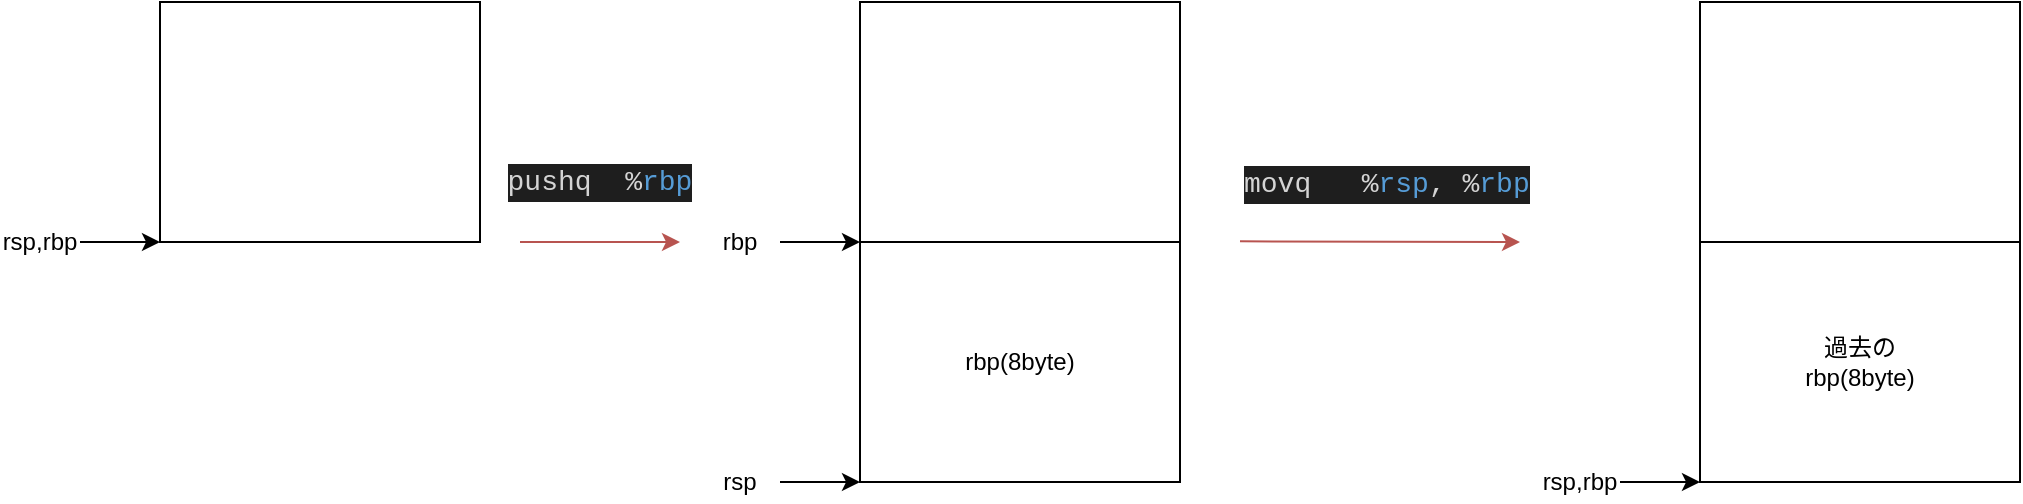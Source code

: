 <mxfile version="14.1.8" type="device" pages="3"><diagram id="VL-cCczWUQ6NbSjAykeg" name="ページ1"><mxGraphModel dx="1422" dy="822" grid="1" gridSize="10" guides="1" tooltips="1" connect="1" arrows="1" fold="1" page="1" pageScale="1" pageWidth="827" pageHeight="1169" math="0" shadow="0"><root><mxCell id="0"/><mxCell id="1" parent="0"/><mxCell id="MfqrNq3b51FhfE7XRnza-1" value="" style="rounded=0;whiteSpace=wrap;html=1;" vertex="1" parent="1"><mxGeometry x="80" y="200" width="160" height="120" as="geometry"/></mxCell><mxCell id="MfqrNq3b51FhfE7XRnza-4" value="" style="endArrow=classic;html=1;" edge="1" parent="1"><mxGeometry width="50" height="50" relative="1" as="geometry"><mxPoint x="40" y="320" as="sourcePoint"/><mxPoint x="80" y="320" as="targetPoint"/></mxGeometry></mxCell><mxCell id="MfqrNq3b51FhfE7XRnza-5" value="rsp,rbp" style="text;html=1;strokeColor=none;fillColor=none;align=center;verticalAlign=middle;whiteSpace=wrap;rounded=0;" vertex="1" parent="1"><mxGeometry y="310" width="40" height="20" as="geometry"/></mxCell><mxCell id="MfqrNq3b51FhfE7XRnza-6" value="" style="endArrow=classic;html=1;fillColor=#f8cecc;strokeColor=#b85450;" edge="1" parent="1"><mxGeometry width="50" height="50" relative="1" as="geometry"><mxPoint x="260" y="320" as="sourcePoint"/><mxPoint x="340" y="320" as="targetPoint"/></mxGeometry></mxCell><mxCell id="MfqrNq3b51FhfE7XRnza-7" value="&lt;div style=&quot;color: rgb(212 , 212 , 212) ; background-color: rgb(30 , 30 , 30) ; font-family: &amp;#34;consolas&amp;#34; , &amp;#34;courier new&amp;#34; , monospace ; font-size: 14px ; line-height: 19px&quot;&gt;pushq&amp;nbsp;&amp;nbsp;%&lt;span style=&quot;color: #569cd6&quot;&gt;rbp&lt;/span&gt;&lt;/div&gt;" style="text;html=1;strokeColor=none;fillColor=none;align=center;verticalAlign=middle;whiteSpace=wrap;rounded=0;" vertex="1" parent="1"><mxGeometry x="250" y="280" width="100" height="20" as="geometry"/></mxCell><mxCell id="MfqrNq3b51FhfE7XRnza-17" value="" style="endArrow=classic;html=1;fillColor=#f8cecc;strokeColor=#b85450;" edge="1" parent="1"><mxGeometry width="50" height="50" relative="1" as="geometry"><mxPoint x="620" y="319.66" as="sourcePoint"/><mxPoint x="760" y="320" as="targetPoint"/></mxGeometry></mxCell><mxCell id="MfqrNq3b51FhfE7XRnza-18" value="&lt;div style=&quot;color: rgb(212, 212, 212); background-color: rgb(30, 30, 30); font-family: consolas, &amp;quot;courier new&amp;quot;, monospace; font-weight: normal; font-size: 14px; line-height: 19px;&quot;&gt;&lt;div&gt;&lt;span style=&quot;color: #d4d4d4&quot;&gt;movq&lt;/span&gt;&lt;span style=&quot;color: #d4d4d4&quot;&gt;&amp;nbsp;&amp;nbsp;&amp;nbsp;%&lt;/span&gt;&lt;span style=&quot;color: #569cd6&quot;&gt;rsp&lt;/span&gt;&lt;span style=&quot;color: #d4d4d4&quot;&gt;, %&lt;/span&gt;&lt;span style=&quot;color: #569cd6&quot;&gt;rbp&lt;/span&gt;&lt;/div&gt;&lt;/div&gt;" style="text;whiteSpace=wrap;html=1;" vertex="1" parent="1"><mxGeometry x="620" y="275" width="160" height="30" as="geometry"/></mxCell><mxCell id="8Ll5AD7henV55jmcBB-L-1" value="" style="rounded=0;whiteSpace=wrap;html=1;" vertex="1" parent="1"><mxGeometry x="430" y="200" width="160" height="120" as="geometry"/></mxCell><mxCell id="8Ll5AD7henV55jmcBB-L-3" value="" style="endArrow=classic;html=1;" edge="1" parent="1"><mxGeometry width="50" height="50" relative="1" as="geometry"><mxPoint x="390" y="320" as="sourcePoint"/><mxPoint x="430" y="320" as="targetPoint"/></mxGeometry></mxCell><mxCell id="8Ll5AD7henV55jmcBB-L-4" value="rbp" style="text;html=1;strokeColor=none;fillColor=none;align=center;verticalAlign=middle;whiteSpace=wrap;rounded=0;" vertex="1" parent="1"><mxGeometry x="350" y="310" width="40" height="20" as="geometry"/></mxCell><mxCell id="8Ll5AD7henV55jmcBB-L-5" value="" style="rounded=0;whiteSpace=wrap;html=1;" vertex="1" parent="1"><mxGeometry x="430" y="320" width="160" height="120" as="geometry"/></mxCell><mxCell id="8Ll5AD7henV55jmcBB-L-6" value="rbp(8byte)" style="text;html=1;strokeColor=none;fillColor=none;align=center;verticalAlign=middle;whiteSpace=wrap;rounded=0;" vertex="1" parent="1"><mxGeometry x="470" y="370" width="80" height="20" as="geometry"/></mxCell><mxCell id="8Ll5AD7henV55jmcBB-L-7" value="" style="rounded=0;whiteSpace=wrap;html=1;" vertex="1" parent="1"><mxGeometry x="850" y="200" width="160" height="120" as="geometry"/></mxCell><mxCell id="8Ll5AD7henV55jmcBB-L-11" value="" style="rounded=0;whiteSpace=wrap;html=1;" vertex="1" parent="1"><mxGeometry x="850" y="320" width="160" height="120" as="geometry"/></mxCell><mxCell id="8Ll5AD7henV55jmcBB-L-12" value="過去の&lt;br&gt;rbp(8byte)" style="text;html=1;strokeColor=none;fillColor=none;align=center;verticalAlign=middle;whiteSpace=wrap;rounded=0;" vertex="1" parent="1"><mxGeometry x="890" y="370" width="80" height="20" as="geometry"/></mxCell><mxCell id="8Ll5AD7henV55jmcBB-L-13" value="" style="endArrow=classic;html=1;" edge="1" parent="1"><mxGeometry width="50" height="50" relative="1" as="geometry"><mxPoint x="810" y="440" as="sourcePoint"/><mxPoint x="850" y="440" as="targetPoint"/></mxGeometry></mxCell><mxCell id="8Ll5AD7henV55jmcBB-L-14" value="rsp,rbp" style="text;html=1;strokeColor=none;fillColor=none;align=center;verticalAlign=middle;whiteSpace=wrap;rounded=0;" vertex="1" parent="1"><mxGeometry x="770" y="430" width="40" height="20" as="geometry"/></mxCell><mxCell id="8Ll5AD7henV55jmcBB-L-17" value="" style="endArrow=classic;html=1;" edge="1" parent="1"><mxGeometry width="50" height="50" relative="1" as="geometry"><mxPoint x="390" y="440" as="sourcePoint"/><mxPoint x="430" y="440" as="targetPoint"/></mxGeometry></mxCell><mxCell id="8Ll5AD7henV55jmcBB-L-18" value="rsp" style="text;html=1;strokeColor=none;fillColor=none;align=center;verticalAlign=middle;whiteSpace=wrap;rounded=0;" vertex="1" parent="1"><mxGeometry x="350" y="430" width="40" height="20" as="geometry"/></mxCell></root></mxGraphModel></diagram><diagram id="uJToFie1Pl2TkSH-Oaos" name="ページ2"><mxGraphModel dx="2500" dy="967" grid="1" gridSize="10" guides="1" tooltips="1" connect="1" arrows="1" fold="1" page="1" pageScale="1" pageWidth="827" pageHeight="1169" math="0" shadow="0"><root><mxCell id="6Uz_GtF5QxEYwE0YjPuV-0"/><mxCell id="6Uz_GtF5QxEYwE0YjPuV-1" parent="6Uz_GtF5QxEYwE0YjPuV-0"/><mxCell id="xWr5vnlxxlpdlXJscu17-0" value="" style="rounded=0;whiteSpace=wrap;html=1;" vertex="1" parent="6Uz_GtF5QxEYwE0YjPuV-1"><mxGeometry x="80" y="200" width="160" height="120" as="geometry"/></mxCell><mxCell id="xWr5vnlxxlpdlXJscu17-2" value="" style="rounded=0;whiteSpace=wrap;html=1;" vertex="1" parent="6Uz_GtF5QxEYwE0YjPuV-1"><mxGeometry x="80" y="320" width="160" height="120" as="geometry"/></mxCell><mxCell id="xWr5vnlxxlpdlXJscu17-3" value="過去の&lt;br&gt;rbp(8byte)" style="text;html=1;strokeColor=none;fillColor=none;align=center;verticalAlign=middle;whiteSpace=wrap;rounded=0;" vertex="1" parent="6Uz_GtF5QxEYwE0YjPuV-1"><mxGeometry x="120" y="370" width="80" height="20" as="geometry"/></mxCell><mxCell id="xWr5vnlxxlpdlXJscu17-4" value="" style="endArrow=classic;html=1;" edge="1" parent="6Uz_GtF5QxEYwE0YjPuV-1"><mxGeometry width="50" height="50" relative="1" as="geometry"><mxPoint x="40" y="440" as="sourcePoint"/><mxPoint x="80" y="440" as="targetPoint"/></mxGeometry></mxCell><mxCell id="xWr5vnlxxlpdlXJscu17-5" value="rsp,rbp" style="text;html=1;strokeColor=none;fillColor=none;align=center;verticalAlign=middle;whiteSpace=wrap;rounded=0;" vertex="1" parent="6Uz_GtF5QxEYwE0YjPuV-1"><mxGeometry y="430" width="40" height="20" as="geometry"/></mxCell><mxCell id="b43bI6-oQpgHxRV3qSTZ-0" value="" style="endArrow=classic;html=1;fillColor=#f8cecc;strokeColor=#b85450;" edge="1" parent="6Uz_GtF5QxEYwE0YjPuV-1"><mxGeometry width="50" height="50" relative="1" as="geometry"><mxPoint x="260" y="320.0" as="sourcePoint"/><mxPoint x="400" y="320.34" as="targetPoint"/></mxGeometry></mxCell><mxCell id="Fr0RQsMpAY1oSS1wIEnp-0" value="&lt;div style=&quot;color: rgb(212, 212, 212); background-color: rgb(30, 30, 30); font-family: consolas, &amp;quot;courier new&amp;quot;, monospace; font-weight: normal; font-size: 14px; line-height: 19px;&quot;&gt;&lt;div&gt;&lt;span style=&quot;color: #d4d4d4&quot;&gt;subq&amp;nbsp;&amp;nbsp;&amp;nbsp;&lt;/span&gt;&lt;span style=&quot;color: #b5cea8&quot;&gt;$16&lt;/span&gt;&lt;span style=&quot;color: #d4d4d4&quot;&gt;, %&lt;/span&gt;&lt;span style=&quot;color: #569cd6&quot;&gt;rsp&lt;/span&gt;&lt;/div&gt;&lt;/div&gt;" style="text;whiteSpace=wrap;html=1;" vertex="1" parent="6Uz_GtF5QxEYwE0YjPuV-1"><mxGeometry x="264" y="280" width="150" height="30" as="geometry"/></mxCell><mxCell id="Fr0RQsMpAY1oSS1wIEnp-1" value="" style="rounded=0;whiteSpace=wrap;html=1;" vertex="1" parent="6Uz_GtF5QxEYwE0YjPuV-1"><mxGeometry x="420" y="200" width="160" height="120" as="geometry"/></mxCell><mxCell id="Fr0RQsMpAY1oSS1wIEnp-3" value="" style="rounded=0;whiteSpace=wrap;html=1;" vertex="1" parent="6Uz_GtF5QxEYwE0YjPuV-1"><mxGeometry x="420" y="320" width="160" height="120" as="geometry"/></mxCell><mxCell id="Fr0RQsMpAY1oSS1wIEnp-4" value="過去の&lt;br&gt;rbp(8byte)" style="text;html=1;strokeColor=none;fillColor=none;align=center;verticalAlign=middle;whiteSpace=wrap;rounded=0;" vertex="1" parent="6Uz_GtF5QxEYwE0YjPuV-1"><mxGeometry x="460" y="370" width="80" height="20" as="geometry"/></mxCell><mxCell id="Fr0RQsMpAY1oSS1wIEnp-5" value="" style="endArrow=classic;html=1;" edge="1" parent="6Uz_GtF5QxEYwE0YjPuV-1"><mxGeometry width="50" height="50" relative="1" as="geometry"><mxPoint x="380" y="440" as="sourcePoint"/><mxPoint x="420" y="440" as="targetPoint"/></mxGeometry></mxCell><mxCell id="Fr0RQsMpAY1oSS1wIEnp-6" value="rbp" style="text;html=1;strokeColor=none;fillColor=none;align=center;verticalAlign=middle;whiteSpace=wrap;rounded=0;" vertex="1" parent="6Uz_GtF5QxEYwE0YjPuV-1"><mxGeometry x="340" y="430" width="40" height="20" as="geometry"/></mxCell><mxCell id="Fr0RQsMpAY1oSS1wIEnp-7" value="" style="rounded=0;whiteSpace=wrap;html=1;" vertex="1" parent="6Uz_GtF5QxEYwE0YjPuV-1"><mxGeometry x="420" y="440" width="160" height="240" as="geometry"/></mxCell><mxCell id="Fr0RQsMpAY1oSS1wIEnp-8" value="" style="endArrow=classic;html=1;" edge="1" parent="6Uz_GtF5QxEYwE0YjPuV-1"><mxGeometry width="50" height="50" relative="1" as="geometry"><mxPoint x="380" y="680" as="sourcePoint"/><mxPoint x="420" y="680" as="targetPoint"/></mxGeometry></mxCell><mxCell id="Fr0RQsMpAY1oSS1wIEnp-9" value="rsp" style="text;html=1;strokeColor=none;fillColor=none;align=center;verticalAlign=middle;whiteSpace=wrap;rounded=0;" vertex="1" parent="6Uz_GtF5QxEYwE0YjPuV-1"><mxGeometry x="340" y="670" width="40" height="20" as="geometry"/></mxCell><mxCell id="Fr0RQsMpAY1oSS1wIEnp-11" value="&lt;div style=&quot;color: rgb(212 , 212 , 212) ; background-color: rgb(30 , 30 , 30) ; font-family: &amp;#34;consolas&amp;#34; , &amp;#34;courier new&amp;#34; , monospace ; font-weight: normal ; font-size: 14px ; line-height: 19px&quot;&gt;&lt;div&gt;&lt;span style=&quot;color: #d4d4d4&quot;&gt;movl&amp;nbsp;&amp;nbsp;&amp;nbsp;&amp;nbsp;%&lt;/span&gt;&lt;span style=&quot;color: #569cd6&quot;&gt;edi&lt;/span&gt;&lt;span style=&quot;color: #d4d4d4&quot;&gt;, -&lt;/span&gt;&lt;span style=&quot;color: #b5cea8&quot;&gt;4&lt;/span&gt;&lt;span style=&quot;color: #d4d4d4&quot;&gt;(%&lt;/span&gt;&lt;span style=&quot;color: #569cd6&quot;&gt;rbp&lt;/span&gt;&lt;span style=&quot;color: #d4d4d4&quot;&gt;)&lt;/span&gt;&lt;/div&gt;&lt;div&gt;&lt;span style=&quot;color: #d4d4d4&quot;&gt;movl&amp;nbsp;&amp;nbsp;&amp;nbsp;&amp;nbsp;%&lt;/span&gt;&lt;span style=&quot;color: #569cd6&quot;&gt;esi&lt;/span&gt;&lt;span style=&quot;color: #d4d4d4&quot;&gt;, -&lt;/span&gt;&lt;span style=&quot;color: #b5cea8&quot;&gt;8&lt;/span&gt;&lt;span style=&quot;color: #d4d4d4&quot;&gt;(%&lt;/span&gt;&lt;span style=&quot;color: #569cd6&quot;&gt;rbp&lt;/span&gt;&lt;span style=&quot;color: #d4d4d4&quot;&gt;)&lt;/span&gt;&lt;/div&gt;&lt;div&gt;&lt;span style=&quot;color: #d4d4d4&quot;&gt;movl&amp;nbsp;&amp;nbsp;&amp;nbsp;&amp;nbsp;%&lt;/span&gt;&lt;span style=&quot;color: #569cd6&quot;&gt;edx&lt;/span&gt;&lt;span style=&quot;color: #d4d4d4&quot;&gt;, -&lt;/span&gt;&lt;span style=&quot;color: #b5cea8&quot;&gt;12&lt;/span&gt;&lt;span style=&quot;color: #d4d4d4&quot;&gt;(%&lt;/span&gt;&lt;span style=&quot;color: #569cd6&quot;&gt;rbp&lt;/span&gt;&lt;span style=&quot;color: #d4d4d4&quot;&gt;)&lt;/span&gt;&lt;/div&gt;&lt;/div&gt;" style="text;whiteSpace=wrap;html=1;" vertex="1" parent="6Uz_GtF5QxEYwE0YjPuV-1"><mxGeometry x="600" y="240" width="180" height="70" as="geometry"/></mxCell><mxCell id="Fr0RQsMpAY1oSS1wIEnp-12" value="" style="endArrow=classic;html=1;fillColor=#f8cecc;strokeColor=#b85450;" edge="1" parent="6Uz_GtF5QxEYwE0YjPuV-1"><mxGeometry width="50" height="50" relative="1" as="geometry"><mxPoint x="610" y="320.0" as="sourcePoint"/><mxPoint x="780" y="320" as="targetPoint"/></mxGeometry></mxCell><mxCell id="Fr0RQsMpAY1oSS1wIEnp-13" value="過去の&lt;br&gt;rbp(8byte)" style="text;html=1;strokeColor=none;fillColor=none;align=center;verticalAlign=middle;whiteSpace=wrap;rounded=0;" vertex="1" parent="6Uz_GtF5QxEYwE0YjPuV-1"><mxGeometry x="840" y="250" width="80" height="20" as="geometry"/></mxCell><mxCell id="Fr0RQsMpAY1oSS1wIEnp-14" value="過去の&lt;br&gt;rbp(8byte)" style="text;html=1;strokeColor=none;fillColor=none;align=center;verticalAlign=middle;whiteSpace=wrap;rounded=0;" vertex="1" parent="6Uz_GtF5QxEYwE0YjPuV-1"><mxGeometry x="840" y="370" width="80" height="20" as="geometry"/></mxCell><mxCell id="Fr0RQsMpAY1oSS1wIEnp-15" value="" style="rounded=0;whiteSpace=wrap;html=1;" vertex="1" parent="6Uz_GtF5QxEYwE0YjPuV-1"><mxGeometry x="800" y="200" width="160" height="120" as="geometry"/></mxCell><mxCell id="Fr0RQsMpAY1oSS1wIEnp-16" value="" style="rounded=0;whiteSpace=wrap;html=1;" vertex="1" parent="6Uz_GtF5QxEYwE0YjPuV-1"><mxGeometry x="800" y="320" width="160" height="120" as="geometry"/></mxCell><mxCell id="Fr0RQsMpAY1oSS1wIEnp-17" value="sum2のa&lt;br&gt;edi" style="rounded=0;whiteSpace=wrap;html=1;" vertex="1" parent="6Uz_GtF5QxEYwE0YjPuV-1"><mxGeometry x="800" y="440" width="160" height="60" as="geometry"/></mxCell><mxCell id="Fr0RQsMpAY1oSS1wIEnp-18" value="" style="endArrow=classic;html=1;" edge="1" parent="6Uz_GtF5QxEYwE0YjPuV-1"><mxGeometry width="50" height="50" relative="1" as="geometry"><mxPoint x="760" y="680" as="sourcePoint"/><mxPoint x="800" y="680" as="targetPoint"/></mxGeometry></mxCell><mxCell id="Fr0RQsMpAY1oSS1wIEnp-19" value="" style="endArrow=classic;html=1;" edge="1" parent="6Uz_GtF5QxEYwE0YjPuV-1"><mxGeometry width="50" height="50" relative="1" as="geometry"><mxPoint x="760" y="440" as="sourcePoint"/><mxPoint x="800" y="440" as="targetPoint"/></mxGeometry></mxCell><mxCell id="Fr0RQsMpAY1oSS1wIEnp-20" value="rbp" style="text;html=1;strokeColor=none;fillColor=none;align=center;verticalAlign=middle;whiteSpace=wrap;rounded=0;" vertex="1" parent="6Uz_GtF5QxEYwE0YjPuV-1"><mxGeometry x="720" y="430" width="40" height="20" as="geometry"/></mxCell><mxCell id="Fr0RQsMpAY1oSS1wIEnp-21" value="rsp" style="text;html=1;strokeColor=none;fillColor=none;align=center;verticalAlign=middle;whiteSpace=wrap;rounded=0;" vertex="1" parent="6Uz_GtF5QxEYwE0YjPuV-1"><mxGeometry x="720" y="670" width="40" height="20" as="geometry"/></mxCell><mxCell id="Fr0RQsMpAY1oSS1wIEnp-22" value="過去の&lt;br&gt;rbp(8byte)" style="text;html=1;strokeColor=none;fillColor=none;align=center;verticalAlign=middle;whiteSpace=wrap;rounded=0;" vertex="1" parent="6Uz_GtF5QxEYwE0YjPuV-1"><mxGeometry x="840" y="370" width="80" height="20" as="geometry"/></mxCell><mxCell id="Fr0RQsMpAY1oSS1wIEnp-25" value="sum2のb&lt;br&gt;esi" style="rounded=0;whiteSpace=wrap;html=1;" vertex="1" parent="6Uz_GtF5QxEYwE0YjPuV-1"><mxGeometry x="800" y="500" width="160" height="60" as="geometry"/></mxCell><mxCell id="Fr0RQsMpAY1oSS1wIEnp-26" value="sum2のc&lt;br&gt;edx" style="rounded=0;whiteSpace=wrap;html=1;" vertex="1" parent="6Uz_GtF5QxEYwE0YjPuV-1"><mxGeometry x="800" y="560" width="160" height="60" as="geometry"/></mxCell><mxCell id="Fr0RQsMpAY1oSS1wIEnp-27" value="過去の&lt;br&gt;rbp(8byte)" style="text;html=1;strokeColor=none;fillColor=none;align=center;verticalAlign=middle;whiteSpace=wrap;rounded=0;" vertex="1" parent="6Uz_GtF5QxEYwE0YjPuV-1"><mxGeometry x="1200" y="250" width="80" height="20" as="geometry"/></mxCell><mxCell id="Fr0RQsMpAY1oSS1wIEnp-28" value="過去の&lt;br&gt;rbp(8byte)" style="text;html=1;strokeColor=none;fillColor=none;align=center;verticalAlign=middle;whiteSpace=wrap;rounded=0;" vertex="1" parent="6Uz_GtF5QxEYwE0YjPuV-1"><mxGeometry x="1200" y="370" width="80" height="20" as="geometry"/></mxCell><mxCell id="Fr0RQsMpAY1oSS1wIEnp-29" value="" style="rounded=0;whiteSpace=wrap;html=1;" vertex="1" parent="6Uz_GtF5QxEYwE0YjPuV-1"><mxGeometry x="1160" y="200" width="160" height="120" as="geometry"/></mxCell><mxCell id="Fr0RQsMpAY1oSS1wIEnp-30" value="" style="rounded=0;whiteSpace=wrap;html=1;" vertex="1" parent="6Uz_GtF5QxEYwE0YjPuV-1"><mxGeometry x="1160" y="320" width="160" height="120" as="geometry"/></mxCell><mxCell id="Fr0RQsMpAY1oSS1wIEnp-31" value="sum2のa&lt;br&gt;edi" style="rounded=0;whiteSpace=wrap;html=1;" vertex="1" parent="6Uz_GtF5QxEYwE0YjPuV-1"><mxGeometry x="1160" y="440" width="160" height="60" as="geometry"/></mxCell><mxCell id="Fr0RQsMpAY1oSS1wIEnp-32" value="過去過去の&lt;br&gt;rbp(8byte)" style="text;html=1;strokeColor=none;fillColor=none;align=center;verticalAlign=middle;whiteSpace=wrap;rounded=0;" vertex="1" parent="6Uz_GtF5QxEYwE0YjPuV-1"><mxGeometry x="1200" y="370" width="80" height="20" as="geometry"/></mxCell><mxCell id="Fr0RQsMpAY1oSS1wIEnp-34" value="sum2のb&lt;br&gt;esi" style="rounded=0;whiteSpace=wrap;html=1;" vertex="1" parent="6Uz_GtF5QxEYwE0YjPuV-1"><mxGeometry x="1160" y="500" width="160" height="60" as="geometry"/></mxCell><mxCell id="Fr0RQsMpAY1oSS1wIEnp-35" value="sum2のc&lt;br&gt;edx" style="rounded=0;whiteSpace=wrap;html=1;" vertex="1" parent="6Uz_GtF5QxEYwE0YjPuV-1"><mxGeometry x="1160" y="560" width="160" height="60" as="geometry"/></mxCell><mxCell id="Fr0RQsMpAY1oSS1wIEnp-36" value="" style="endArrow=classic;html=1;" edge="1" parent="6Uz_GtF5QxEYwE0YjPuV-1"><mxGeometry width="50" height="50" relative="1" as="geometry"><mxPoint x="1120" y="800" as="sourcePoint"/><mxPoint x="1160" y="800" as="targetPoint"/></mxGeometry></mxCell><mxCell id="Fr0RQsMpAY1oSS1wIEnp-39" value="rsp,rsb" style="text;html=1;strokeColor=none;fillColor=none;align=center;verticalAlign=middle;whiteSpace=wrap;rounded=0;" vertex="1" parent="6Uz_GtF5QxEYwE0YjPuV-1"><mxGeometry x="1080" y="790" width="40" height="20" as="geometry"/></mxCell><mxCell id="Fr0RQsMpAY1oSS1wIEnp-40" value="" style="endArrow=classic;html=1;fillColor=#f8cecc;strokeColor=#b85450;" edge="1" parent="6Uz_GtF5QxEYwE0YjPuV-1"><mxGeometry width="50" height="50" relative="1" as="geometry"><mxPoint x="980" y="320.0" as="sourcePoint"/><mxPoint x="1150" y="320" as="targetPoint"/></mxGeometry></mxCell><mxCell id="Fr0RQsMpAY1oSS1wIEnp-41" value="&lt;div style=&quot;color: rgb(212 , 212 , 212) ; background-color: rgb(30 , 30 , 30) ; font-family: &amp;#34;consolas&amp;#34; , &amp;#34;courier new&amp;#34; , monospace ; font-weight: normal ; font-size: 14px ; line-height: 19px&quot;&gt;&lt;div&gt;&lt;span style=&quot;color: #d4d4d4&quot;&gt;pushq&amp;nbsp;&amp;nbsp;&amp;nbsp;%&lt;/span&gt;&lt;span style=&quot;color: #569cd6&quot;&gt;rbp&lt;/span&gt;&lt;/div&gt;&lt;div&gt;&lt;span style=&quot;color: #d4d4d4&quot;&gt;movq&lt;/span&gt;&lt;span style=&quot;color: #d4d4d4&quot;&gt;&amp;nbsp;&amp;nbsp;&amp;nbsp;&amp;nbsp;%&lt;/span&gt;&lt;span style=&quot;color: #569cd6&quot;&gt;rsp&lt;/span&gt;&lt;span style=&quot;color: #d4d4d4&quot;&gt;, %&lt;/span&gt;&lt;span style=&quot;color: #569cd6&quot;&gt;rbp&lt;/span&gt;&lt;/div&gt;&lt;/div&gt;" style="text;whiteSpace=wrap;html=1;" vertex="1" parent="6Uz_GtF5QxEYwE0YjPuV-1"><mxGeometry x="990" y="260" width="150" height="50" as="geometry"/></mxCell><mxCell id="LS01YqhPb8Ngauq12ixL-0" value="" style="rounded=0;whiteSpace=wrap;html=1;" vertex="1" parent="6Uz_GtF5QxEYwE0YjPuV-1"><mxGeometry x="800" y="620" width="160" height="60" as="geometry"/></mxCell><mxCell id="LS01YqhPb8Ngauq12ixL-1" value="" style="rounded=0;whiteSpace=wrap;html=1;" vertex="1" parent="6Uz_GtF5QxEYwE0YjPuV-1"><mxGeometry x="1160" y="620" width="160" height="60" as="geometry"/></mxCell><mxCell id="LS01YqhPb8Ngauq12ixL-2" value="" style="rounded=0;whiteSpace=wrap;html=1;" vertex="1" parent="6Uz_GtF5QxEYwE0YjPuV-1"><mxGeometry x="1160" y="680" width="160" height="120" as="geometry"/></mxCell><mxCell id="LS01YqhPb8Ngauq12ixL-3" value="過去の&lt;br&gt;rbp(8byte)" style="text;html=1;strokeColor=none;fillColor=none;align=center;verticalAlign=middle;whiteSpace=wrap;rounded=0;" vertex="1" parent="6Uz_GtF5QxEYwE0YjPuV-1"><mxGeometry x="1201" y="730" width="80" height="20" as="geometry"/></mxCell><mxCell id="3DcqQPDvd7z6x_2F8NPz-0" value="" style="rounded=0;whiteSpace=wrap;html=1;dashed=1;strokeColor=#d6b656;fillColor=none;strokeWidth=3;" vertex="1" parent="6Uz_GtF5QxEYwE0YjPuV-1"><mxGeometry x="-20" y="140" width="1000" height="680" as="geometry"/></mxCell><mxCell id="3DcqQPDvd7z6x_2F8NPz-1" value="" style="rounded=0;whiteSpace=wrap;html=1;dashed=1;strokeColor=#9673a6;strokeWidth=3;fillColor=none;" vertex="1" parent="6Uz_GtF5QxEYwE0YjPuV-1"><mxGeometry x="987" y="140" width="413" height="680" as="geometry"/></mxCell><mxCell id="3DcqQPDvd7z6x_2F8NPz-2" value="sum2の処理" style="text;html=1;strokeColor=none;fillColor=none;align=left;verticalAlign=middle;whiteSpace=wrap;rounded=0;dashed=1;" vertex="1" parent="6Uz_GtF5QxEYwE0YjPuV-1"><mxGeometry x="-20" y="120" width="130" height="20" as="geometry"/></mxCell><mxCell id="3DcqQPDvd7z6x_2F8NPz-3" value="sumの処理" style="text;html=1;strokeColor=none;fillColor=none;align=left;verticalAlign=middle;whiteSpace=wrap;rounded=0;dashed=1;" vertex="1" parent="6Uz_GtF5QxEYwE0YjPuV-1"><mxGeometry x="987" y="120" width="130" height="20" as="geometry"/></mxCell></root></mxGraphModel></diagram><diagram id="Zjv4fk54gRMWlAscXK-B" name="ページ3"><mxGraphModel dx="2249" dy="822" grid="1" gridSize="10" guides="1" tooltips="1" connect="1" arrows="1" fold="1" page="1" pageScale="1" pageWidth="827" pageHeight="1169" math="0" shadow="0"><root><mxCell id="7xpOkof9sqqvMHCI4FqZ-0"/><mxCell id="7xpOkof9sqqvMHCI4FqZ-1" parent="7xpOkof9sqqvMHCI4FqZ-0"/><mxCell id="-LU_9HPmLxwqRf4RXx0r-0" value="" style="rounded=0;whiteSpace=wrap;html=1;dashed=1;strokeColor=#d6b656;fillColor=none;strokeWidth=3;" vertex="1" parent="7xpOkof9sqqvMHCI4FqZ-1"><mxGeometry x="-50" y="210" width="540" height="680" as="geometry"/></mxCell><mxCell id="ggL_1WmLcn5jZA_w66CV-0" value="" style="rounded=0;whiteSpace=wrap;html=1;dashed=1;strokeColor=#9673a6;strokeWidth=3;fillColor=none;" vertex="1" parent="7xpOkof9sqqvMHCI4FqZ-1"><mxGeometry x="490" y="210" width="600" height="680" as="geometry"/></mxCell><mxCell id="ggL_1WmLcn5jZA_w66CV-1" value="many_sumの処理" style="text;html=1;strokeColor=none;fillColor=none;align=left;verticalAlign=middle;whiteSpace=wrap;rounded=0;dashed=1;" vertex="1" parent="7xpOkof9sqqvMHCI4FqZ-1"><mxGeometry x="490" y="190" width="130" height="20" as="geometry"/></mxCell><mxCell id="-LU_9HPmLxwqRf4RXx0r-1" value="funcの処理" style="text;html=1;strokeColor=none;fillColor=none;align=left;verticalAlign=middle;whiteSpace=wrap;rounded=0;dashed=1;" vertex="1" parent="7xpOkof9sqqvMHCI4FqZ-1"><mxGeometry x="-50" y="190" width="130" height="20" as="geometry"/></mxCell><mxCell id="4H3wBDgje70Fovrk7iD--0" value="" style="rounded=0;whiteSpace=wrap;html=1;strokeWidth=1;align=left;fillColor=none;" vertex="1" parent="7xpOkof9sqqvMHCI4FqZ-1"><mxGeometry x="40" y="240" width="160" height="120" as="geometry"/></mxCell><mxCell id="UfDfUEa2ueqhJFws17T1-0" value="" style="endArrow=classic;html=1;" edge="1" parent="7xpOkof9sqqvMHCI4FqZ-1"><mxGeometry width="50" height="50" relative="1" as="geometry"><mxPoint y="360" as="sourcePoint"/><mxPoint x="40" y="360" as="targetPoint"/></mxGeometry></mxCell><mxCell id="UfDfUEa2ueqhJFws17T1-1" value="rsp,rbp" style="text;html=1;strokeColor=none;fillColor=none;align=center;verticalAlign=middle;whiteSpace=wrap;rounded=0;" vertex="1" parent="7xpOkof9sqqvMHCI4FqZ-1"><mxGeometry x="-40" y="350" width="40" height="20" as="geometry"/></mxCell><mxCell id="UfDfUEa2ueqhJFws17T1-2" value="&lt;div style=&quot;color: rgb(212 , 212 , 212) ; background-color: rgb(30 , 30 , 30) ; font-family: &amp;#34;consolas&amp;#34; , &amp;#34;courier new&amp;#34; , monospace ; font-weight: normal ; font-size: 14px ; line-height: 19px&quot;&gt;&lt;div&gt;&lt;span style=&quot;color: #d4d4d4&quot;&gt;pushq&amp;nbsp;&amp;nbsp;&amp;nbsp;&lt;/span&gt;&lt;span style=&quot;color: #b5cea8&quot;&gt;$8&lt;/span&gt;&lt;/div&gt;&lt;div&gt;&lt;span style=&quot;color: #d4d4d4&quot;&gt;pushq&amp;nbsp;&amp;nbsp;&amp;nbsp;&lt;/span&gt;&lt;span style=&quot;color: #b5cea8&quot;&gt;$7&lt;/span&gt;&lt;/div&gt;&lt;/div&gt;" style="text;whiteSpace=wrap;html=1;" vertex="1" parent="7xpOkof9sqqvMHCI4FqZ-1"><mxGeometry x="220" y="300" width="80" height="50" as="geometry"/></mxCell><mxCell id="kdzLM1nj-snHJIZlS0yd-0" value="" style="endArrow=classic;html=1;fillColor=#f8cecc;strokeColor=#b85450;" edge="1" parent="7xpOkof9sqqvMHCI4FqZ-1"><mxGeometry width="50" height="50" relative="1" as="geometry"><mxPoint x="210" y="360" as="sourcePoint"/><mxPoint x="310" y="360" as="targetPoint"/></mxGeometry></mxCell><mxCell id="kdzLM1nj-snHJIZlS0yd-1" value="" style="rounded=0;whiteSpace=wrap;html=1;strokeWidth=1;align=left;fillColor=none;" vertex="1" parent="7xpOkof9sqqvMHCI4FqZ-1"><mxGeometry x="320" y="240" width="160" height="120" as="geometry"/></mxCell><mxCell id="kdzLM1nj-snHJIZlS0yd-2" value="" style="rounded=0;whiteSpace=wrap;html=1;strokeWidth=1;fillColor=none;align=left;" vertex="1" parent="7xpOkof9sqqvMHCI4FqZ-1"><mxGeometry x="320" y="360" width="160" height="120" as="geometry"/></mxCell><mxCell id="kdzLM1nj-snHJIZlS0yd-3" value="" style="rounded=0;whiteSpace=wrap;html=1;strokeWidth=1;fillColor=none;align=left;" vertex="1" parent="7xpOkof9sqqvMHCI4FqZ-1"><mxGeometry x="320" y="480" width="160" height="120" as="geometry"/></mxCell><mxCell id="kdzLM1nj-snHJIZlS0yd-4" value="8&lt;br&gt;(第８引数)" style="text;html=1;strokeColor=none;fillColor=none;align=center;verticalAlign=middle;whiteSpace=wrap;rounded=0;" vertex="1" parent="7xpOkof9sqqvMHCI4FqZ-1"><mxGeometry x="365" y="410" width="70" height="20" as="geometry"/></mxCell><mxCell id="kdzLM1nj-snHJIZlS0yd-5" value="7&lt;br&gt;(第7引数)" style="text;html=1;strokeColor=none;fillColor=none;align=center;verticalAlign=middle;whiteSpace=wrap;rounded=0;" vertex="1" parent="7xpOkof9sqqvMHCI4FqZ-1"><mxGeometry x="365" y="530" width="70" height="20" as="geometry"/></mxCell><mxCell id="kdzLM1nj-snHJIZlS0yd-6" value="" style="endArrow=classic;html=1;entryX=0;entryY=0;entryDx=0;entryDy=0;" edge="1" parent="7xpOkof9sqqvMHCI4FqZ-1" target="kdzLM1nj-snHJIZlS0yd-2"><mxGeometry width="50" height="50" relative="1" as="geometry"><mxPoint x="270" y="390" as="sourcePoint"/><mxPoint x="310" y="390" as="targetPoint"/></mxGeometry></mxCell><mxCell id="kdzLM1nj-snHJIZlS0yd-7" value="rbp" style="text;html=1;strokeColor=none;fillColor=none;align=center;verticalAlign=middle;whiteSpace=wrap;rounded=0;" vertex="1" parent="7xpOkof9sqqvMHCI4FqZ-1"><mxGeometry x="240" y="380" width="40" height="20" as="geometry"/></mxCell><mxCell id="kdzLM1nj-snHJIZlS0yd-8" value="" style="endArrow=classic;html=1;" edge="1" parent="7xpOkof9sqqvMHCI4FqZ-1"><mxGeometry width="50" height="50" relative="1" as="geometry"><mxPoint x="280" y="600" as="sourcePoint"/><mxPoint x="320" y="600" as="targetPoint"/></mxGeometry></mxCell><mxCell id="kdzLM1nj-snHJIZlS0yd-9" value="rsp" style="text;html=1;strokeColor=none;fillColor=none;align=center;verticalAlign=middle;whiteSpace=wrap;rounded=0;" vertex="1" parent="7xpOkof9sqqvMHCI4FqZ-1"><mxGeometry x="240" y="590" width="40" height="20" as="geometry"/></mxCell><mxCell id="kdzLM1nj-snHJIZlS0yd-10" value="" style="rounded=0;whiteSpace=wrap;html=1;strokeWidth=1;align=left;fillColor=none;" vertex="1" parent="7xpOkof9sqqvMHCI4FqZ-1"><mxGeometry x="650" y="240" width="160" height="120" as="geometry"/></mxCell><mxCell id="kdzLM1nj-snHJIZlS0yd-11" value="" style="rounded=0;whiteSpace=wrap;html=1;strokeWidth=1;fillColor=none;align=left;" vertex="1" parent="7xpOkof9sqqvMHCI4FqZ-1"><mxGeometry x="650" y="360" width="160" height="120" as="geometry"/></mxCell><mxCell id="kdzLM1nj-snHJIZlS0yd-12" value="" style="rounded=0;whiteSpace=wrap;html=1;strokeWidth=1;fillColor=none;align=left;" vertex="1" parent="7xpOkof9sqqvMHCI4FqZ-1"><mxGeometry x="650" y="480" width="160" height="120" as="geometry"/></mxCell><mxCell id="kdzLM1nj-snHJIZlS0yd-13" value="8&lt;br&gt;(第８引数)" style="text;html=1;strokeColor=none;fillColor=none;align=center;verticalAlign=middle;whiteSpace=wrap;rounded=0;" vertex="1" parent="7xpOkof9sqqvMHCI4FqZ-1"><mxGeometry x="695" y="410" width="70" height="20" as="geometry"/></mxCell><mxCell id="kdzLM1nj-snHJIZlS0yd-14" value="7&lt;br&gt;(第7引数)" style="text;html=1;strokeColor=none;fillColor=none;align=center;verticalAlign=middle;whiteSpace=wrap;rounded=0;" vertex="1" parent="7xpOkof9sqqvMHCI4FqZ-1"><mxGeometry x="695" y="530" width="70" height="20" as="geometry"/></mxCell><mxCell id="kdzLM1nj-snHJIZlS0yd-15" value="" style="endArrow=classic;html=1;" edge="1" parent="7xpOkof9sqqvMHCI4FqZ-1"><mxGeometry width="50" height="50" relative="1" as="geometry"><mxPoint x="610" y="720" as="sourcePoint"/><mxPoint x="650" y="720" as="targetPoint"/></mxGeometry></mxCell><mxCell id="kdzLM1nj-snHJIZlS0yd-16" value="rsp,rbp" style="text;html=1;strokeColor=none;fillColor=none;align=center;verticalAlign=middle;whiteSpace=wrap;rounded=0;" vertex="1" parent="7xpOkof9sqqvMHCI4FqZ-1"><mxGeometry x="570" y="710" width="40" height="20" as="geometry"/></mxCell><mxCell id="kdzLM1nj-snHJIZlS0yd-17" value="" style="endArrow=classic;html=1;fillColor=#f8cecc;strokeColor=#b85450;" edge="1" parent="7xpOkof9sqqvMHCI4FqZ-1"><mxGeometry width="50" height="50" relative="1" as="geometry"><mxPoint x="500" y="360" as="sourcePoint"/><mxPoint x="640" y="360" as="targetPoint"/></mxGeometry></mxCell><mxCell id="kdzLM1nj-snHJIZlS0yd-18" value="&lt;div style=&quot;color: rgb(212 , 212 , 212) ; background-color: rgb(30 , 30 , 30) ; font-family: &amp;#34;consolas&amp;#34; , &amp;#34;courier new&amp;#34; , monospace ; font-weight: normal ; font-size: 14px ; line-height: 19px&quot;&gt;&lt;div&gt;&lt;span style=&quot;color: #d4d4d4&quot;&gt;pushq&amp;nbsp;&amp;nbsp;&amp;nbsp;%&lt;/span&gt;&lt;span style=&quot;color: #569cd6&quot;&gt;rbp&lt;/span&gt;&lt;/div&gt;&lt;div&gt;&lt;span style=&quot;color: #d4d4d4&quot;&gt;movq&lt;/span&gt;&lt;span style=&quot;color: #d4d4d4&quot;&gt;&amp;nbsp;&amp;nbsp;&amp;nbsp;&amp;nbsp;%&lt;/span&gt;&lt;span style=&quot;color: #569cd6&quot;&gt;rsp&lt;/span&gt;&lt;span style=&quot;color: #d4d4d4&quot;&gt;, %&lt;/span&gt;&lt;span style=&quot;color: #569cd6&quot;&gt;rbp&lt;/span&gt;&lt;/div&gt;&lt;/div&gt;" style="text;whiteSpace=wrap;html=1;" vertex="1" parent="7xpOkof9sqqvMHCI4FqZ-1"><mxGeometry x="490" y="300" width="150" height="50" as="geometry"/></mxCell><mxCell id="kdzLM1nj-snHJIZlS0yd-19" value="" style="rounded=0;whiteSpace=wrap;html=1;strokeWidth=1;align=left;fillColor=none;" vertex="1" parent="7xpOkof9sqqvMHCI4FqZ-1"><mxGeometry x="650" y="600" width="160" height="120" as="geometry"/></mxCell><mxCell id="gFCQ8rrV8rgaivfQ1Shd-0" value="過去の&lt;br&gt;rbp" style="text;html=1;strokeColor=none;fillColor=none;align=center;verticalAlign=middle;whiteSpace=wrap;rounded=0;" vertex="1" parent="7xpOkof9sqqvMHCI4FqZ-1"><mxGeometry x="710" y="650" width="40" height="20" as="geometry"/></mxCell><mxCell id="ggL_1WmLcn5jZA_w66CV-3" value="&lt;div style=&quot;color: rgb(212, 212, 212); background-color: rgb(30, 30, 30); font-family: consolas, &amp;quot;courier new&amp;quot;, monospace; font-weight: normal; font-size: 14px; line-height: 19px;&quot;&gt;&lt;div&gt;&lt;span style=&quot;color: #d4d4d4&quot;&gt;movl&amp;nbsp;&amp;nbsp;&amp;nbsp;&lt;/span&gt;&lt;span style=&quot;color: #b5cea8&quot;&gt;16&lt;/span&gt;&lt;span style=&quot;color: #d4d4d4&quot;&gt;(%&lt;/span&gt;&lt;span style=&quot;color: #569cd6&quot;&gt;rbp&lt;/span&gt;&lt;span style=&quot;color: #d4d4d4&quot;&gt;), %&lt;/span&gt;&lt;span style=&quot;color: #569cd6&quot;&gt;eax&lt;/span&gt;&lt;/div&gt;&lt;/div&gt;" style="text;whiteSpace=wrap;html=1;" vertex="1" parent="7xpOkof9sqqvMHCI4FqZ-1"><mxGeometry x="827" y="530" width="170" height="30" as="geometry"/></mxCell><mxCell id="ggL_1WmLcn5jZA_w66CV-4" value="&lt;div style=&quot;color: rgb(212, 212, 212); background-color: rgb(30, 30, 30); font-family: consolas, &amp;quot;courier new&amp;quot;, monospace; font-weight: normal; font-size: 14px; line-height: 19px;&quot;&gt;&lt;div&gt;&lt;span style=&quot;color: #d4d4d4&quot;&gt;movl&amp;nbsp;&amp;nbsp;&amp;nbsp;&lt;/span&gt;&lt;span style=&quot;color: #b5cea8&quot;&gt;24&lt;/span&gt;&lt;span style=&quot;color: #d4d4d4&quot;&gt;(%&lt;/span&gt;&lt;span style=&quot;color: #569cd6&quot;&gt;rbp&lt;/span&gt;&lt;span style=&quot;color: #d4d4d4&quot;&gt;), %&lt;/span&gt;&lt;span style=&quot;color: #569cd6&quot;&gt;eax&lt;/span&gt;&lt;/div&gt;&lt;/div&gt;" style="text;whiteSpace=wrap;html=1;" vertex="1" parent="7xpOkof9sqqvMHCI4FqZ-1"><mxGeometry x="827" y="405" width="190" height="30" as="geometry"/></mxCell></root></mxGraphModel></diagram></mxfile>